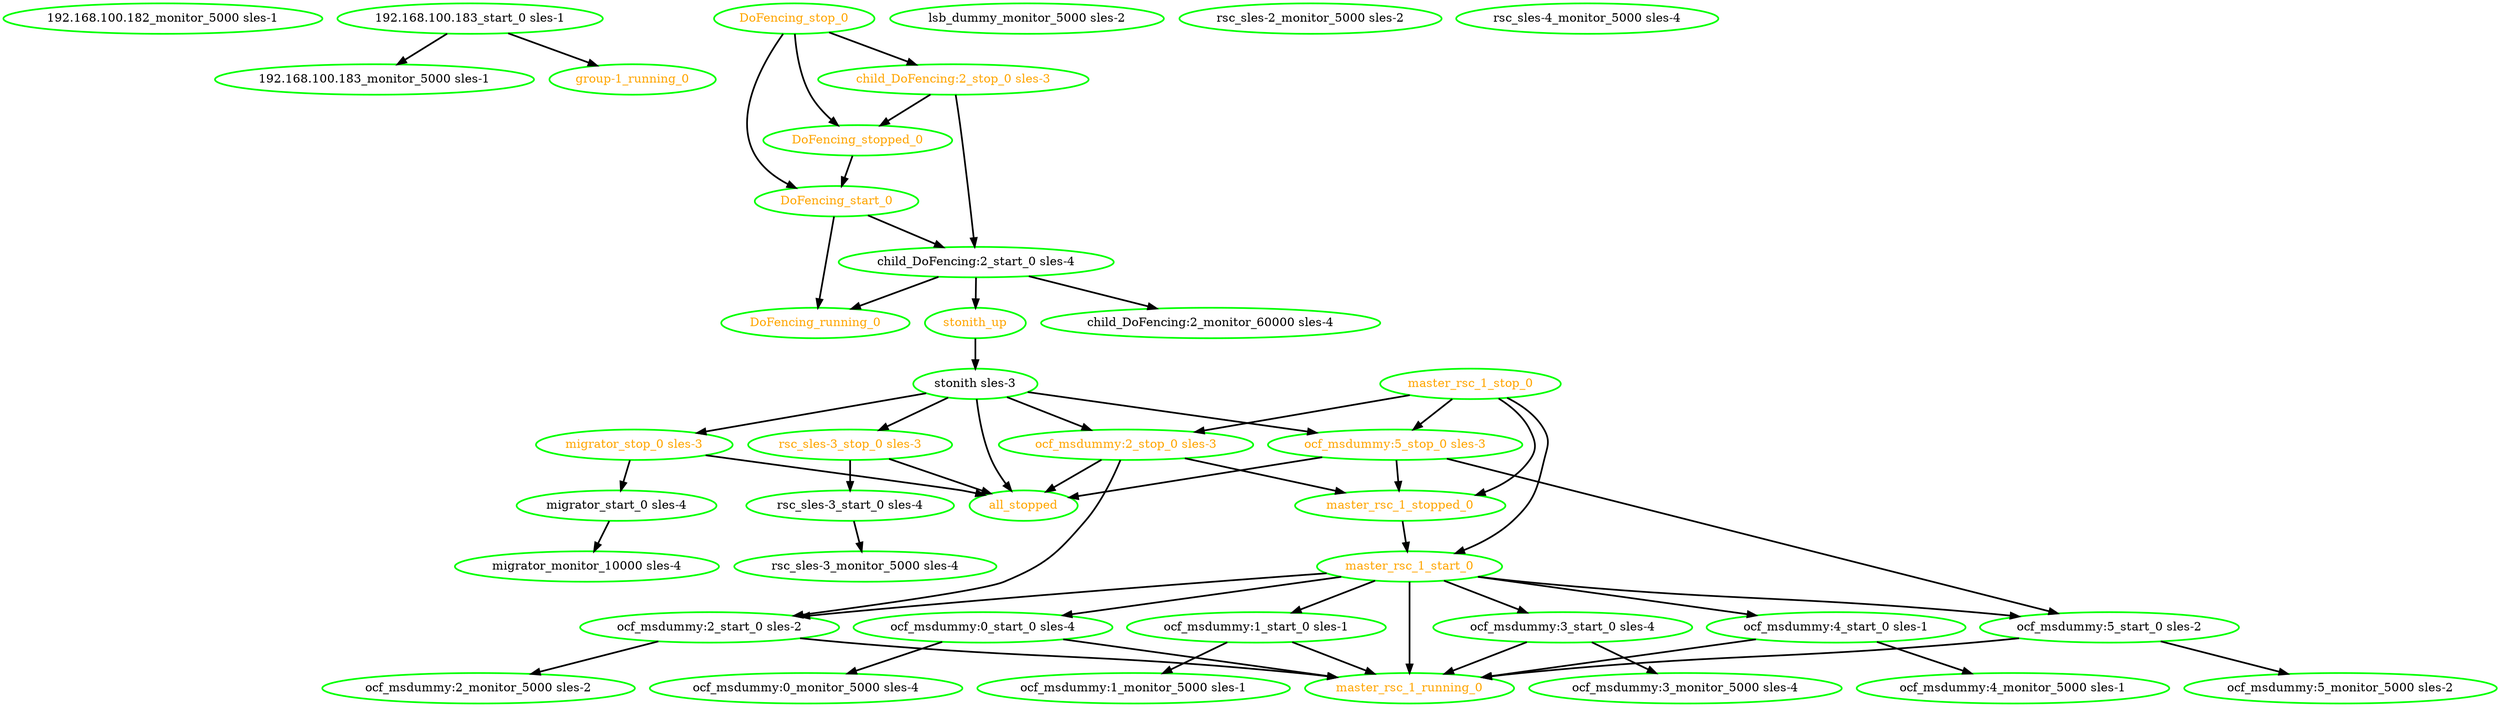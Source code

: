 digraph "g" {
"192.168.100.182_monitor_5000 sles-1" [ style=bold color="green" fontcolor="black"  ]
"192.168.100.183_monitor_5000 sles-1" [ style=bold color="green" fontcolor="black"  ]
"192.168.100.183_start_0 sles-1" -> "192.168.100.183_monitor_5000 sles-1" [ style = bold]
"192.168.100.183_start_0 sles-1" -> "group-1_running_0" [ style = bold]
"192.168.100.183_start_0 sles-1" [ style=bold color="green" fontcolor="black"  ]
"DoFencing_running_0" [ style=bold color="green" fontcolor="orange"  ]
"DoFencing_start_0" -> "DoFencing_running_0" [ style = bold]
"DoFencing_start_0" -> "child_DoFencing:2_start_0 sles-4" [ style = bold]
"DoFencing_start_0" [ style=bold color="green" fontcolor="orange"  ]
"DoFencing_stop_0" -> "DoFencing_start_0" [ style = bold]
"DoFencing_stop_0" -> "DoFencing_stopped_0" [ style = bold]
"DoFencing_stop_0" -> "child_DoFencing:2_stop_0 sles-3" [ style = bold]
"DoFencing_stop_0" [ style=bold color="green" fontcolor="orange"  ]
"DoFencing_stopped_0" -> "DoFencing_start_0" [ style = bold]
"DoFencing_stopped_0" [ style=bold color="green" fontcolor="orange"  ]
"all_stopped" [ style=bold color="green" fontcolor="orange"  ]
"child_DoFencing:2_monitor_60000 sles-4" [ style=bold color="green" fontcolor="black"  ]
"child_DoFencing:2_start_0 sles-4" -> "DoFencing_running_0" [ style = bold]
"child_DoFencing:2_start_0 sles-4" -> "child_DoFencing:2_monitor_60000 sles-4" [ style = bold]
"child_DoFencing:2_start_0 sles-4" -> "stonith_up" [ style = bold]
"child_DoFencing:2_start_0 sles-4" [ style=bold color="green" fontcolor="black"  ]
"child_DoFencing:2_stop_0 sles-3" -> "DoFencing_stopped_0" [ style = bold]
"child_DoFencing:2_stop_0 sles-3" -> "child_DoFencing:2_start_0 sles-4" [ style = bold]
"child_DoFencing:2_stop_0 sles-3" [ style=bold color="green" fontcolor="orange"  ]
"group-1_running_0" [ style=bold color="green" fontcolor="orange"  ]
"lsb_dummy_monitor_5000 sles-2" [ style=bold color="green" fontcolor="black"  ]
"master_rsc_1_running_0" [ style=bold color="green" fontcolor="orange"  ]
"master_rsc_1_start_0" -> "master_rsc_1_running_0" [ style = bold]
"master_rsc_1_start_0" -> "ocf_msdummy:0_start_0 sles-4" [ style = bold]
"master_rsc_1_start_0" -> "ocf_msdummy:1_start_0 sles-1" [ style = bold]
"master_rsc_1_start_0" -> "ocf_msdummy:2_start_0 sles-2" [ style = bold]
"master_rsc_1_start_0" -> "ocf_msdummy:3_start_0 sles-4" [ style = bold]
"master_rsc_1_start_0" -> "ocf_msdummy:4_start_0 sles-1" [ style = bold]
"master_rsc_1_start_0" -> "ocf_msdummy:5_start_0 sles-2" [ style = bold]
"master_rsc_1_start_0" [ style=bold color="green" fontcolor="orange"  ]
"master_rsc_1_stop_0" -> "master_rsc_1_start_0" [ style = bold]
"master_rsc_1_stop_0" -> "master_rsc_1_stopped_0" [ style = bold]
"master_rsc_1_stop_0" -> "ocf_msdummy:2_stop_0 sles-3" [ style = bold]
"master_rsc_1_stop_0" -> "ocf_msdummy:5_stop_0 sles-3" [ style = bold]
"master_rsc_1_stop_0" [ style=bold color="green" fontcolor="orange"  ]
"master_rsc_1_stopped_0" -> "master_rsc_1_start_0" [ style = bold]
"master_rsc_1_stopped_0" [ style=bold color="green" fontcolor="orange"  ]
"migrator_monitor_10000 sles-4" [ style=bold color="green" fontcolor="black"  ]
"migrator_start_0 sles-4" -> "migrator_monitor_10000 sles-4" [ style = bold]
"migrator_start_0 sles-4" [ style=bold color="green" fontcolor="black"  ]
"migrator_stop_0 sles-3" -> "all_stopped" [ style = bold]
"migrator_stop_0 sles-3" -> "migrator_start_0 sles-4" [ style = bold]
"migrator_stop_0 sles-3" [ style=bold color="green" fontcolor="orange"  ]
"ocf_msdummy:0_monitor_5000 sles-4" [ style=bold color="green" fontcolor="black"  ]
"ocf_msdummy:0_start_0 sles-4" -> "master_rsc_1_running_0" [ style = bold]
"ocf_msdummy:0_start_0 sles-4" -> "ocf_msdummy:0_monitor_5000 sles-4" [ style = bold]
"ocf_msdummy:0_start_0 sles-4" [ style=bold color="green" fontcolor="black"  ]
"ocf_msdummy:1_monitor_5000 sles-1" [ style=bold color="green" fontcolor="black"  ]
"ocf_msdummy:1_start_0 sles-1" -> "master_rsc_1_running_0" [ style = bold]
"ocf_msdummy:1_start_0 sles-1" -> "ocf_msdummy:1_monitor_5000 sles-1" [ style = bold]
"ocf_msdummy:1_start_0 sles-1" [ style=bold color="green" fontcolor="black"  ]
"ocf_msdummy:2_monitor_5000 sles-2" [ style=bold color="green" fontcolor="black"  ]
"ocf_msdummy:2_start_0 sles-2" -> "master_rsc_1_running_0" [ style = bold]
"ocf_msdummy:2_start_0 sles-2" -> "ocf_msdummy:2_monitor_5000 sles-2" [ style = bold]
"ocf_msdummy:2_start_0 sles-2" [ style=bold color="green" fontcolor="black"  ]
"ocf_msdummy:2_stop_0 sles-3" -> "all_stopped" [ style = bold]
"ocf_msdummy:2_stop_0 sles-3" -> "master_rsc_1_stopped_0" [ style = bold]
"ocf_msdummy:2_stop_0 sles-3" -> "ocf_msdummy:2_start_0 sles-2" [ style = bold]
"ocf_msdummy:2_stop_0 sles-3" [ style=bold color="green" fontcolor="orange"  ]
"ocf_msdummy:3_monitor_5000 sles-4" [ style=bold color="green" fontcolor="black"  ]
"ocf_msdummy:3_start_0 sles-4" -> "master_rsc_1_running_0" [ style = bold]
"ocf_msdummy:3_start_0 sles-4" -> "ocf_msdummy:3_monitor_5000 sles-4" [ style = bold]
"ocf_msdummy:3_start_0 sles-4" [ style=bold color="green" fontcolor="black"  ]
"ocf_msdummy:4_monitor_5000 sles-1" [ style=bold color="green" fontcolor="black"  ]
"ocf_msdummy:4_start_0 sles-1" -> "master_rsc_1_running_0" [ style = bold]
"ocf_msdummy:4_start_0 sles-1" -> "ocf_msdummy:4_monitor_5000 sles-1" [ style = bold]
"ocf_msdummy:4_start_0 sles-1" [ style=bold color="green" fontcolor="black"  ]
"ocf_msdummy:5_monitor_5000 sles-2" [ style=bold color="green" fontcolor="black"  ]
"ocf_msdummy:5_start_0 sles-2" -> "master_rsc_1_running_0" [ style = bold]
"ocf_msdummy:5_start_0 sles-2" -> "ocf_msdummy:5_monitor_5000 sles-2" [ style = bold]
"ocf_msdummy:5_start_0 sles-2" [ style=bold color="green" fontcolor="black"  ]
"ocf_msdummy:5_stop_0 sles-3" -> "all_stopped" [ style = bold]
"ocf_msdummy:5_stop_0 sles-3" -> "master_rsc_1_stopped_0" [ style = bold]
"ocf_msdummy:5_stop_0 sles-3" -> "ocf_msdummy:5_start_0 sles-2" [ style = bold]
"ocf_msdummy:5_stop_0 sles-3" [ style=bold color="green" fontcolor="orange"  ]
"rsc_sles-2_monitor_5000 sles-2" [ style=bold color="green" fontcolor="black"  ]
"rsc_sles-3_monitor_5000 sles-4" [ style=bold color="green" fontcolor="black"  ]
"rsc_sles-3_start_0 sles-4" -> "rsc_sles-3_monitor_5000 sles-4" [ style = bold]
"rsc_sles-3_start_0 sles-4" [ style=bold color="green" fontcolor="black"  ]
"rsc_sles-3_stop_0 sles-3" -> "all_stopped" [ style = bold]
"rsc_sles-3_stop_0 sles-3" -> "rsc_sles-3_start_0 sles-4" [ style = bold]
"rsc_sles-3_stop_0 sles-3" [ style=bold color="green" fontcolor="orange"  ]
"rsc_sles-4_monitor_5000 sles-4" [ style=bold color="green" fontcolor="black"  ]
"stonith sles-3" -> "all_stopped" [ style = bold]
"stonith sles-3" -> "migrator_stop_0 sles-3" [ style = bold]
"stonith sles-3" -> "ocf_msdummy:2_stop_0 sles-3" [ style = bold]
"stonith sles-3" -> "ocf_msdummy:5_stop_0 sles-3" [ style = bold]
"stonith sles-3" -> "rsc_sles-3_stop_0 sles-3" [ style = bold]
"stonith sles-3" [ style=bold color="green" fontcolor="black"  ]
"stonith_up" -> "stonith sles-3" [ style = bold]
"stonith_up" [ style=bold color="green" fontcolor="orange"  ]
}
